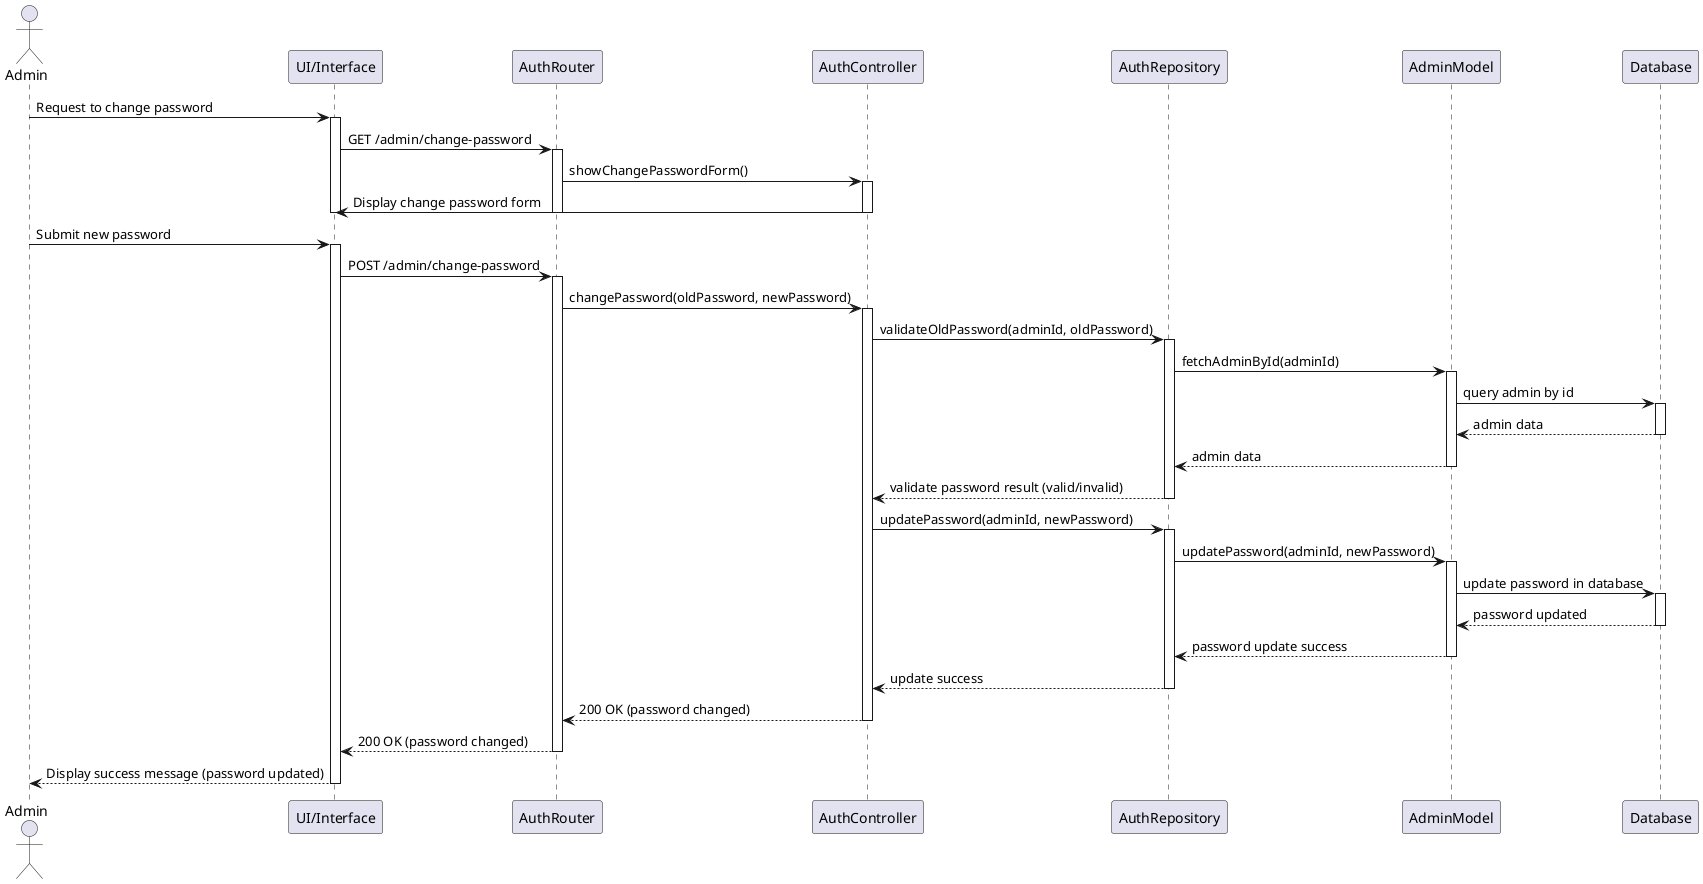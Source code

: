 @startuml
actor Admin
participant "UI/Interface" as UI
participant "AuthRouter" as Router
participant "AuthController" as Controller
participant "AuthRepository" as Repository
participant "AdminModel" as AdminModel
participant "Database" as DB

Admin -> UI: Request to change password
activate UI
UI -> Router: GET /admin/change-password
activate Router
Router -> Controller: showChangePasswordForm()
activate Controller
Controller -> UI: Display change password form
deactivate Controller
deactivate Router
deactivate UI

Admin -> UI: Submit new password
activate UI
UI -> Router: POST /admin/change-password
activate Router
Router -> Controller: changePassword(oldPassword, newPassword)
activate Controller
Controller -> Repository: validateOldPassword(adminId, oldPassword)
activate Repository

Repository -> AdminModel: fetchAdminById(adminId)
activate AdminModel
AdminModel -> DB: query admin by id
activate DB
DB --> AdminModel: admin data
deactivate DB
AdminModel --> Repository: admin data
deactivate AdminModel
Repository --> Controller: validate password result (valid/invalid)
deactivate Repository

Controller -> Repository: updatePassword(adminId, newPassword)
activate Repository
Repository -> AdminModel: updatePassword(adminId, newPassword)
activate AdminModel
AdminModel -> DB: update password in database
activate DB
DB --> AdminModel: password updated
deactivate DB
AdminModel --> Repository: password update success
deactivate AdminModel
Repository --> Controller: update success
deactivate Repository

Controller --> Router: 200 OK (password changed)
deactivate Controller
Router --> UI: 200 OK (password changed)
deactivate Router
UI --> Admin: Display success message (password updated)
deactivate UI
@enduml
